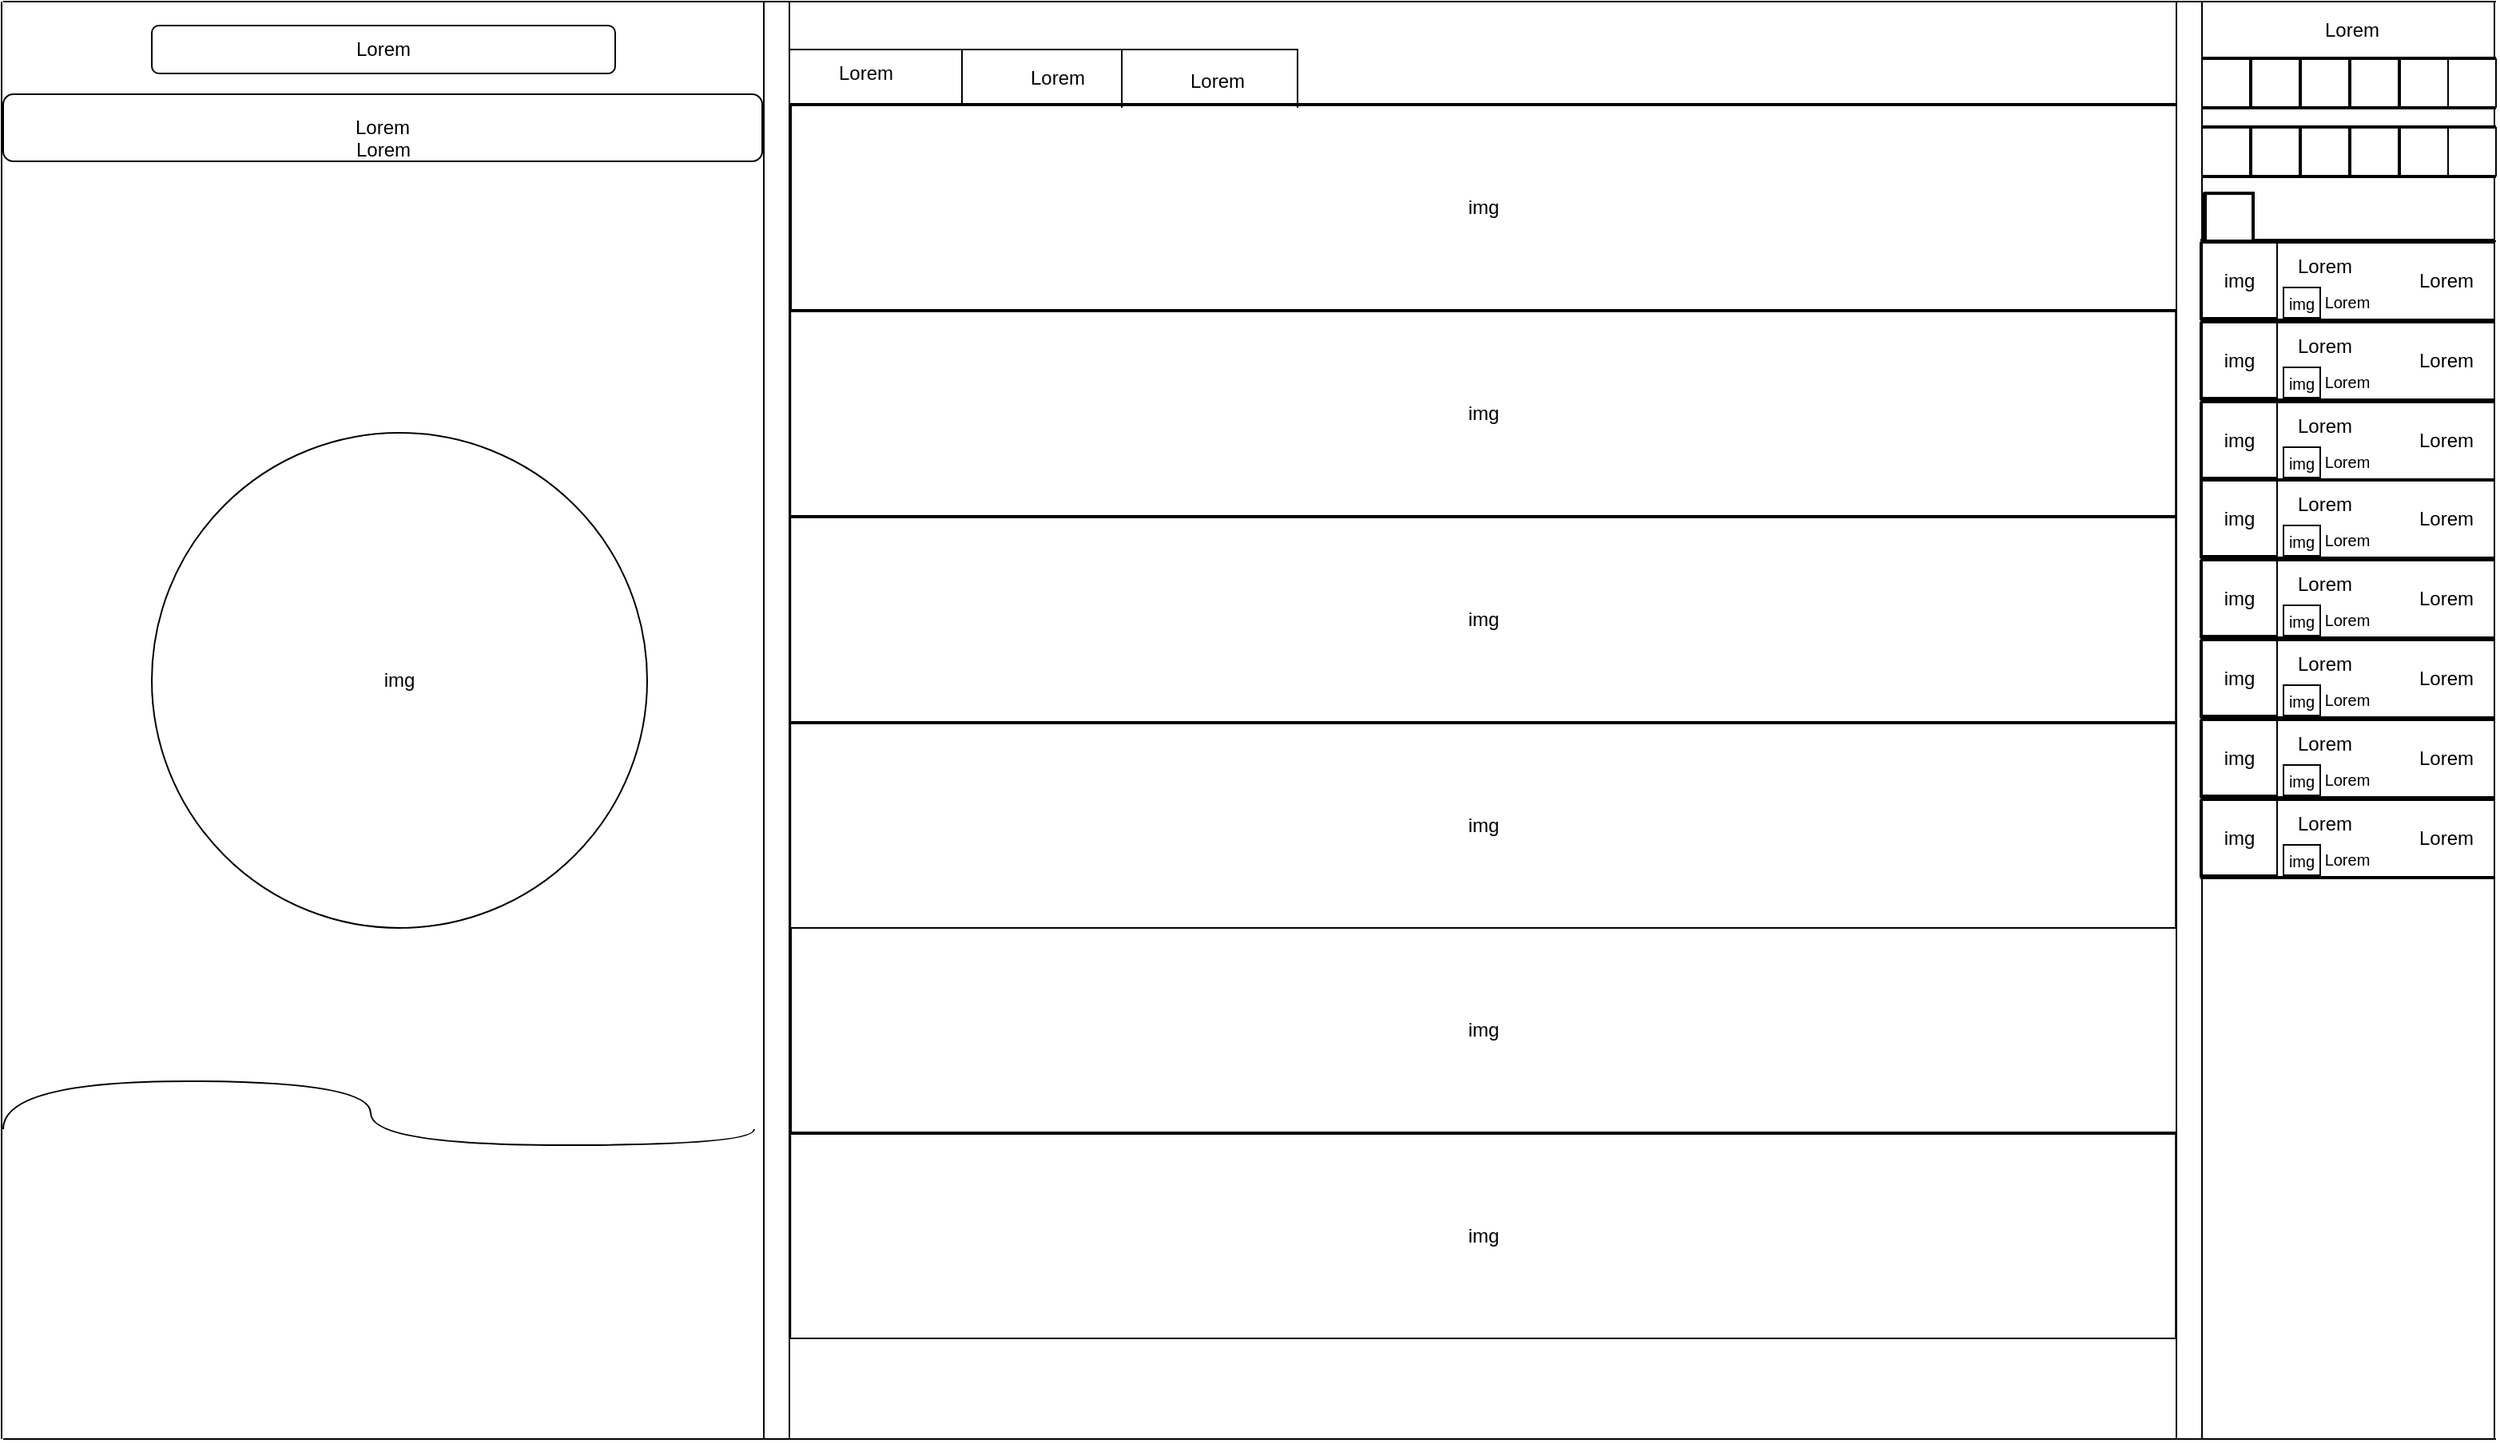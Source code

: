 <mxfile version="24.8.4">
  <diagram name="Page-1" id="nV7cG5uZQ1MvYhkrVqQo">
    <mxGraphModel dx="1042" dy="565" grid="1" gridSize="10" guides="1" tooltips="1" connect="1" arrows="1" fold="1" page="1" pageScale="1" pageWidth="1600" pageHeight="900" math="0" shadow="0">
      <root>
        <mxCell id="0" />
        <mxCell id="1" parent="0" />
        <mxCell id="z51_tEKx2tMQwIwz9-nR-1" value="" style="endArrow=none;html=1;rounded=0;" parent="1" edge="1">
          <mxGeometry width="50" height="50" relative="1" as="geometry">
            <mxPoint x="39" y="900" as="sourcePoint" />
            <mxPoint x="39" as="targetPoint" />
          </mxGeometry>
        </mxCell>
        <mxCell id="z51_tEKx2tMQwIwz9-nR-2" value="" style="endArrow=none;html=1;rounded=0;" parent="1" edge="1">
          <mxGeometry width="50" height="50" relative="1" as="geometry">
            <mxPoint x="40" as="sourcePoint" />
            <mxPoint x="1600" as="targetPoint" />
          </mxGeometry>
        </mxCell>
        <mxCell id="z51_tEKx2tMQwIwz9-nR-3" value="" style="endArrow=none;html=1;rounded=0;" parent="1" edge="1">
          <mxGeometry width="50" height="50" relative="1" as="geometry">
            <mxPoint x="40" y="900" as="sourcePoint" />
            <mxPoint x="1600" y="900" as="targetPoint" />
          </mxGeometry>
        </mxCell>
        <mxCell id="z51_tEKx2tMQwIwz9-nR-4" value="" style="endArrow=none;html=1;rounded=0;" parent="1" edge="1">
          <mxGeometry width="50" height="50" relative="1" as="geometry">
            <mxPoint x="1599" y="900" as="sourcePoint" />
            <mxPoint x="1599" as="targetPoint" />
          </mxGeometry>
        </mxCell>
        <mxCell id="z51_tEKx2tMQwIwz9-nR-8" value="" style="endArrow=none;html=1;rounded=0;" parent="1" edge="1">
          <mxGeometry width="50" height="50" relative="1" as="geometry">
            <mxPoint x="516" y="900" as="sourcePoint" />
            <mxPoint x="516" as="targetPoint" />
          </mxGeometry>
        </mxCell>
        <mxCell id="z51_tEKx2tMQwIwz9-nR-10" value="" style="endArrow=none;html=1;rounded=0;" parent="1" edge="1">
          <mxGeometry width="50" height="50" relative="1" as="geometry">
            <mxPoint x="532" y="900" as="sourcePoint" />
            <mxPoint x="532" as="targetPoint" />
          </mxGeometry>
        </mxCell>
        <mxCell id="z51_tEKx2tMQwIwz9-nR-11" value="" style="endArrow=none;html=1;rounded=0;" parent="1" edge="1">
          <mxGeometry width="50" height="50" relative="1" as="geometry">
            <mxPoint x="1416" y="37" as="sourcePoint" />
            <mxPoint x="1600" y="37" as="targetPoint" />
          </mxGeometry>
        </mxCell>
        <mxCell id="z51_tEKx2tMQwIwz9-nR-12" value="" style="endArrow=none;html=1;rounded=0;" parent="1" edge="1">
          <mxGeometry width="50" height="50" relative="1" as="geometry">
            <mxPoint x="1416" y="900" as="sourcePoint" />
            <mxPoint x="1416" as="targetPoint" />
          </mxGeometry>
        </mxCell>
        <mxCell id="z51_tEKx2tMQwIwz9-nR-13" value="" style="endArrow=none;html=1;rounded=0;" parent="1" edge="1">
          <mxGeometry width="50" height="50" relative="1" as="geometry">
            <mxPoint x="1400" y="900" as="sourcePoint" />
            <mxPoint x="1400" as="targetPoint" />
          </mxGeometry>
        </mxCell>
        <mxCell id="z51_tEKx2tMQwIwz9-nR-14" value="Lorem" style="rounded=1;whiteSpace=wrap;html=1;" parent="1" vertex="1">
          <mxGeometry x="133" y="15" width="290" height="30" as="geometry" />
        </mxCell>
        <mxCell id="z51_tEKx2tMQwIwz9-nR-15" value="&lt;div&gt;Lorem&lt;/div&gt;" style="rounded=1;whiteSpace=wrap;html=1;" parent="1" vertex="1">
          <mxGeometry x="40" y="58" width="475" height="42" as="geometry" />
        </mxCell>
        <mxCell id="z51_tEKx2tMQwIwz9-nR-17" value="Lorem" style="text;html=1;align=center;verticalAlign=middle;whiteSpace=wrap;rounded=0;" parent="1" vertex="1">
          <mxGeometry x="248" y="78" width="60" height="30" as="geometry" />
        </mxCell>
        <mxCell id="z51_tEKx2tMQwIwz9-nR-18" value="" style="endArrow=none;html=1;rounded=0;edgeStyle=orthogonalEdgeStyle;curved=1;" parent="1" edge="1">
          <mxGeometry width="50" height="50" relative="1" as="geometry">
            <mxPoint x="40" y="706" as="sourcePoint" />
            <mxPoint x="510" y="706" as="targetPoint" />
            <Array as="points">
              <mxPoint x="40" y="676" />
              <mxPoint x="270" y="676" />
              <mxPoint x="270" y="716" />
              <mxPoint x="510" y="716" />
            </Array>
          </mxGeometry>
        </mxCell>
        <mxCell id="z51_tEKx2tMQwIwz9-nR-20" value="" style="endArrow=none;html=1;rounded=0;" parent="1" edge="1">
          <mxGeometry width="50" height="50" relative="1" as="geometry">
            <mxPoint x="532" y="64" as="sourcePoint" />
            <mxPoint x="1400" y="64" as="targetPoint" />
          </mxGeometry>
        </mxCell>
        <mxCell id="z51_tEKx2tMQwIwz9-nR-22" value="img" style="ellipse;whiteSpace=wrap;html=1;aspect=fixed;" parent="1" vertex="1">
          <mxGeometry x="133" y="270" width="310" height="310" as="geometry" />
        </mxCell>
        <mxCell id="z51_tEKx2tMQwIwz9-nR-24" value="" style="endArrow=none;html=1;rounded=0;" parent="1" edge="1">
          <mxGeometry width="50" height="50" relative="1" as="geometry">
            <mxPoint x="532" y="30" as="sourcePoint" />
            <mxPoint x="640" y="30" as="targetPoint" />
          </mxGeometry>
        </mxCell>
        <mxCell id="z51_tEKx2tMQwIwz9-nR-25" value="" style="endArrow=none;html=1;rounded=0;" parent="1" edge="1">
          <mxGeometry width="50" height="50" relative="1" as="geometry">
            <mxPoint x="640" y="67" as="sourcePoint" />
            <mxPoint x="640" y="30" as="targetPoint" />
          </mxGeometry>
        </mxCell>
        <mxCell id="z51_tEKx2tMQwIwz9-nR-28" value="Lorem" style="text;html=1;align=center;verticalAlign=middle;whiteSpace=wrap;rounded=0;" parent="1" vertex="1">
          <mxGeometry x="770" y="35" width="60" height="30" as="geometry" />
        </mxCell>
        <mxCell id="z51_tEKx2tMQwIwz9-nR-29" value="Lorem" style="text;html=1;align=center;verticalAlign=middle;whiteSpace=wrap;rounded=0;" parent="1" vertex="1">
          <mxGeometry x="550" y="30" width="60" height="30" as="geometry" />
        </mxCell>
        <mxCell id="56uRjDUYUihqAm2y53DY-36" value="Lorem" style="text;html=1;align=center;verticalAlign=middle;whiteSpace=wrap;rounded=0;" parent="1" vertex="1">
          <mxGeometry x="1480" y="3" width="60" height="30" as="geometry" />
        </mxCell>
        <mxCell id="RWaJZ54p94rQK6l7ZbVJ-1" value="img" style="rounded=0;whiteSpace=wrap;html=1;" parent="1" vertex="1">
          <mxGeometry x="533" y="65" width="867" height="128" as="geometry" />
        </mxCell>
        <mxCell id="RWaJZ54p94rQK6l7ZbVJ-2" value="img" style="rounded=0;whiteSpace=wrap;html=1;" parent="1" vertex="1">
          <mxGeometry x="532.6" y="194" width="867" height="128" as="geometry" />
        </mxCell>
        <mxCell id="RWaJZ54p94rQK6l7ZbVJ-3" value="img" style="rounded=0;whiteSpace=wrap;html=1;" parent="1" vertex="1">
          <mxGeometry x="532.6" y="323" width="867" height="128" as="geometry" />
        </mxCell>
        <mxCell id="RWaJZ54p94rQK6l7ZbVJ-4" value="img" style="rounded=0;whiteSpace=wrap;html=1;" parent="1" vertex="1">
          <mxGeometry x="532.6" y="452" width="867" height="128" as="geometry" />
        </mxCell>
        <mxCell id="RWaJZ54p94rQK6l7ZbVJ-5" value="img" style="rounded=0;whiteSpace=wrap;html=1;" parent="1" vertex="1">
          <mxGeometry x="533" y="580" width="867" height="128" as="geometry" />
        </mxCell>
        <mxCell id="RWaJZ54p94rQK6l7ZbVJ-6" value="img" style="rounded=0;whiteSpace=wrap;html=1;" parent="1" vertex="1">
          <mxGeometry x="532.6" y="709" width="867" height="128" as="geometry" />
        </mxCell>
        <mxCell id="6HqGeL1BHz_Gl90MD1Bw-4" value="Lorem" style="text;html=1;align=center;verticalAlign=middle;whiteSpace=wrap;rounded=0;" parent="1" vertex="1">
          <mxGeometry x="670" y="33" width="60" height="30" as="geometry" />
        </mxCell>
        <mxCell id="6HqGeL1BHz_Gl90MD1Bw-5" value="" style="endArrow=none;html=1;rounded=0;" parent="1" edge="1">
          <mxGeometry width="50" height="50" relative="1" as="geometry">
            <mxPoint x="640" y="30" as="sourcePoint" />
            <mxPoint x="748" y="30" as="targetPoint" />
          </mxGeometry>
        </mxCell>
        <mxCell id="6HqGeL1BHz_Gl90MD1Bw-6" value="" style="endArrow=none;html=1;rounded=0;" parent="1" edge="1">
          <mxGeometry width="50" height="50" relative="1" as="geometry">
            <mxPoint x="746" y="30" as="sourcePoint" />
            <mxPoint x="850" y="30" as="targetPoint" />
          </mxGeometry>
        </mxCell>
        <mxCell id="6HqGeL1BHz_Gl90MD1Bw-8" value="" style="endArrow=none;html=1;rounded=0;" parent="1" edge="1">
          <mxGeometry width="50" height="50" relative="1" as="geometry">
            <mxPoint x="850" y="66.5" as="sourcePoint" />
            <mxPoint x="850" y="29.5" as="targetPoint" />
          </mxGeometry>
        </mxCell>
        <mxCell id="6HqGeL1BHz_Gl90MD1Bw-9" value="" style="endArrow=none;html=1;rounded=0;" parent="1" edge="1">
          <mxGeometry width="50" height="50" relative="1" as="geometry">
            <mxPoint x="740" y="66.5" as="sourcePoint" />
            <mxPoint x="740" y="30" as="targetPoint" />
          </mxGeometry>
        </mxCell>
        <mxCell id="6HqGeL1BHz_Gl90MD1Bw-275" value="" style="rounded=0;whiteSpace=wrap;html=1;" parent="1" vertex="1">
          <mxGeometry x="1417" y="120" width="30" height="30" as="geometry" />
        </mxCell>
        <mxCell id="6HqGeL1BHz_Gl90MD1Bw-277" value="" style="endArrow=none;html=1;rounded=0;strokeWidth=3;" parent="1" edge="1">
          <mxGeometry width="50" height="50" relative="1" as="geometry">
            <mxPoint x="1415" y="150" as="sourcePoint" />
            <mxPoint x="1599" y="150" as="targetPoint" />
          </mxGeometry>
        </mxCell>
        <mxCell id="6HqGeL1BHz_Gl90MD1Bw-278" value="" style="endArrow=none;html=1;rounded=0;" parent="1" edge="1">
          <mxGeometry width="50" height="50" relative="1" as="geometry">
            <mxPoint x="1416" y="150" as="sourcePoint" />
            <mxPoint x="1600" y="150" as="targetPoint" />
          </mxGeometry>
        </mxCell>
        <mxCell id="6HqGeL1BHz_Gl90MD1Bw-279" value="" style="rounded=0;whiteSpace=wrap;html=1;" parent="1" vertex="1">
          <mxGeometry x="1415" y="151" width="184" height="48" as="geometry" />
        </mxCell>
        <mxCell id="6HqGeL1BHz_Gl90MD1Bw-280" value="img" style="rounded=0;whiteSpace=wrap;html=1;" parent="1" vertex="1">
          <mxGeometry x="1416" y="151" width="47" height="47" as="geometry" />
        </mxCell>
        <mxCell id="6HqGeL1BHz_Gl90MD1Bw-281" value="Lorem" style="text;html=1;align=center;verticalAlign=middle;whiteSpace=wrap;rounded=0;" parent="1" vertex="1">
          <mxGeometry x="1463" y="151" width="60" height="30" as="geometry" />
        </mxCell>
        <mxCell id="6HqGeL1BHz_Gl90MD1Bw-282" value="&lt;font style=&quot;font-size: 10px;&quot;&gt;img&lt;/font&gt;" style="rounded=0;whiteSpace=wrap;html=1;" parent="1" vertex="1">
          <mxGeometry x="1467" y="179" width="23" height="19" as="geometry" />
        </mxCell>
        <mxCell id="6HqGeL1BHz_Gl90MD1Bw-283" value="&lt;font style=&quot;font-size: 10px;&quot;&gt;Lorem&lt;/font&gt;" style="text;html=1;align=center;verticalAlign=middle;whiteSpace=wrap;rounded=0;" parent="1" vertex="1">
          <mxGeometry x="1484" y="177" width="46" height="22" as="geometry" />
        </mxCell>
        <mxCell id="6HqGeL1BHz_Gl90MD1Bw-284" value="Lorem" style="text;html=1;align=center;verticalAlign=middle;whiteSpace=wrap;rounded=0;" parent="1" vertex="1">
          <mxGeometry x="1539" y="160" width="60" height="30" as="geometry" />
        </mxCell>
        <mxCell id="6HqGeL1BHz_Gl90MD1Bw-285" value="" style="endArrow=none;html=1;rounded=0;" parent="1" edge="1">
          <mxGeometry width="50" height="50" relative="1" as="geometry">
            <mxPoint x="1415" y="200" as="sourcePoint" />
            <mxPoint x="1599" y="200" as="targetPoint" />
          </mxGeometry>
        </mxCell>
        <mxCell id="6HqGeL1BHz_Gl90MD1Bw-286" value="" style="rounded=0;whiteSpace=wrap;html=1;" parent="1" vertex="1">
          <mxGeometry x="1415" y="201" width="184" height="48" as="geometry" />
        </mxCell>
        <mxCell id="6HqGeL1BHz_Gl90MD1Bw-287" value="img" style="rounded=0;whiteSpace=wrap;html=1;" parent="1" vertex="1">
          <mxGeometry x="1416" y="201" width="47" height="47" as="geometry" />
        </mxCell>
        <mxCell id="6HqGeL1BHz_Gl90MD1Bw-288" value="Lorem" style="text;html=1;align=center;verticalAlign=middle;whiteSpace=wrap;rounded=0;" parent="1" vertex="1">
          <mxGeometry x="1463" y="201" width="60" height="30" as="geometry" />
        </mxCell>
        <mxCell id="6HqGeL1BHz_Gl90MD1Bw-289" value="&lt;font style=&quot;font-size: 10px;&quot;&gt;img&lt;/font&gt;" style="rounded=0;whiteSpace=wrap;html=1;" parent="1" vertex="1">
          <mxGeometry x="1467" y="229" width="23" height="19" as="geometry" />
        </mxCell>
        <mxCell id="6HqGeL1BHz_Gl90MD1Bw-290" value="&lt;font style=&quot;font-size: 10px;&quot;&gt;Lorem&lt;/font&gt;" style="text;html=1;align=center;verticalAlign=middle;whiteSpace=wrap;rounded=0;" parent="1" vertex="1">
          <mxGeometry x="1484" y="227" width="46" height="22" as="geometry" />
        </mxCell>
        <mxCell id="6HqGeL1BHz_Gl90MD1Bw-291" value="Lorem" style="text;html=1;align=center;verticalAlign=middle;whiteSpace=wrap;rounded=0;" parent="1" vertex="1">
          <mxGeometry x="1539" y="210" width="60" height="30" as="geometry" />
        </mxCell>
        <mxCell id="6HqGeL1BHz_Gl90MD1Bw-292" value="" style="endArrow=none;html=1;rounded=0;" parent="1" edge="1">
          <mxGeometry width="50" height="50" relative="1" as="geometry">
            <mxPoint x="1415" y="250" as="sourcePoint" />
            <mxPoint x="1599" y="250" as="targetPoint" />
          </mxGeometry>
        </mxCell>
        <mxCell id="6HqGeL1BHz_Gl90MD1Bw-293" value="" style="rounded=0;whiteSpace=wrap;html=1;" parent="1" vertex="1">
          <mxGeometry x="1415" y="251" width="184" height="48" as="geometry" />
        </mxCell>
        <mxCell id="6HqGeL1BHz_Gl90MD1Bw-294" value="img" style="rounded=0;whiteSpace=wrap;html=1;" parent="1" vertex="1">
          <mxGeometry x="1416" y="251" width="47" height="47" as="geometry" />
        </mxCell>
        <mxCell id="6HqGeL1BHz_Gl90MD1Bw-295" value="Lorem" style="text;html=1;align=center;verticalAlign=middle;whiteSpace=wrap;rounded=0;" parent="1" vertex="1">
          <mxGeometry x="1463" y="251" width="60" height="30" as="geometry" />
        </mxCell>
        <mxCell id="6HqGeL1BHz_Gl90MD1Bw-296" value="&lt;font style=&quot;font-size: 10px;&quot;&gt;img&lt;/font&gt;" style="rounded=0;whiteSpace=wrap;html=1;" parent="1" vertex="1">
          <mxGeometry x="1467" y="279" width="23" height="19" as="geometry" />
        </mxCell>
        <mxCell id="6HqGeL1BHz_Gl90MD1Bw-297" value="&lt;font style=&quot;font-size: 10px;&quot;&gt;Lorem&lt;/font&gt;" style="text;html=1;align=center;verticalAlign=middle;whiteSpace=wrap;rounded=0;" parent="1" vertex="1">
          <mxGeometry x="1484" y="277" width="46" height="22" as="geometry" />
        </mxCell>
        <mxCell id="6HqGeL1BHz_Gl90MD1Bw-298" value="Lorem" style="text;html=1;align=center;verticalAlign=middle;whiteSpace=wrap;rounded=0;" parent="1" vertex="1">
          <mxGeometry x="1539" y="260" width="60" height="30" as="geometry" />
        </mxCell>
        <mxCell id="6HqGeL1BHz_Gl90MD1Bw-299" value="" style="endArrow=none;html=1;rounded=0;" parent="1" edge="1">
          <mxGeometry width="50" height="50" relative="1" as="geometry">
            <mxPoint x="1415" y="299" as="sourcePoint" />
            <mxPoint x="1599" y="299" as="targetPoint" />
          </mxGeometry>
        </mxCell>
        <mxCell id="6HqGeL1BHz_Gl90MD1Bw-300" value="" style="rounded=0;whiteSpace=wrap;html=1;" parent="1" vertex="1">
          <mxGeometry x="1415" y="300" width="184" height="48" as="geometry" />
        </mxCell>
        <mxCell id="6HqGeL1BHz_Gl90MD1Bw-301" value="img" style="rounded=0;whiteSpace=wrap;html=1;" parent="1" vertex="1">
          <mxGeometry x="1416" y="300" width="47" height="47" as="geometry" />
        </mxCell>
        <mxCell id="6HqGeL1BHz_Gl90MD1Bw-302" value="Lorem" style="text;html=1;align=center;verticalAlign=middle;whiteSpace=wrap;rounded=0;" parent="1" vertex="1">
          <mxGeometry x="1463" y="300" width="60" height="30" as="geometry" />
        </mxCell>
        <mxCell id="6HqGeL1BHz_Gl90MD1Bw-303" value="&lt;font style=&quot;font-size: 10px;&quot;&gt;img&lt;/font&gt;" style="rounded=0;whiteSpace=wrap;html=1;" parent="1" vertex="1">
          <mxGeometry x="1467" y="328" width="23" height="19" as="geometry" />
        </mxCell>
        <mxCell id="6HqGeL1BHz_Gl90MD1Bw-304" value="&lt;font style=&quot;font-size: 10px;&quot;&gt;Lorem&lt;/font&gt;" style="text;html=1;align=center;verticalAlign=middle;whiteSpace=wrap;rounded=0;" parent="1" vertex="1">
          <mxGeometry x="1484" y="326" width="46" height="22" as="geometry" />
        </mxCell>
        <mxCell id="6HqGeL1BHz_Gl90MD1Bw-305" value="Lorem" style="text;html=1;align=center;verticalAlign=middle;whiteSpace=wrap;rounded=0;" parent="1" vertex="1">
          <mxGeometry x="1539" y="309" width="60" height="30" as="geometry" />
        </mxCell>
        <mxCell id="6HqGeL1BHz_Gl90MD1Bw-306" value="" style="endArrow=none;html=1;rounded=0;" parent="1" edge="1">
          <mxGeometry width="50" height="50" relative="1" as="geometry">
            <mxPoint x="1415" y="349" as="sourcePoint" />
            <mxPoint x="1599" y="349" as="targetPoint" />
          </mxGeometry>
        </mxCell>
        <mxCell id="6HqGeL1BHz_Gl90MD1Bw-307" value="" style="rounded=0;whiteSpace=wrap;html=1;" parent="1" vertex="1">
          <mxGeometry x="1415" y="350" width="184" height="48" as="geometry" />
        </mxCell>
        <mxCell id="6HqGeL1BHz_Gl90MD1Bw-308" value="img" style="rounded=0;whiteSpace=wrap;html=1;" parent="1" vertex="1">
          <mxGeometry x="1416" y="350" width="47" height="47" as="geometry" />
        </mxCell>
        <mxCell id="6HqGeL1BHz_Gl90MD1Bw-309" value="Lorem" style="text;html=1;align=center;verticalAlign=middle;whiteSpace=wrap;rounded=0;" parent="1" vertex="1">
          <mxGeometry x="1463" y="350" width="60" height="30" as="geometry" />
        </mxCell>
        <mxCell id="6HqGeL1BHz_Gl90MD1Bw-310" value="&lt;font style=&quot;font-size: 10px;&quot;&gt;img&lt;/font&gt;" style="rounded=0;whiteSpace=wrap;html=1;" parent="1" vertex="1">
          <mxGeometry x="1467" y="378" width="23" height="19" as="geometry" />
        </mxCell>
        <mxCell id="6HqGeL1BHz_Gl90MD1Bw-311" value="&lt;font style=&quot;font-size: 10px;&quot;&gt;Lorem&lt;/font&gt;" style="text;html=1;align=center;verticalAlign=middle;whiteSpace=wrap;rounded=0;" parent="1" vertex="1">
          <mxGeometry x="1484" y="376" width="46" height="22" as="geometry" />
        </mxCell>
        <mxCell id="6HqGeL1BHz_Gl90MD1Bw-312" value="Lorem" style="text;html=1;align=center;verticalAlign=middle;whiteSpace=wrap;rounded=0;" parent="1" vertex="1">
          <mxGeometry x="1539" y="359" width="60" height="30" as="geometry" />
        </mxCell>
        <mxCell id="6HqGeL1BHz_Gl90MD1Bw-313" value="" style="endArrow=none;html=1;rounded=0;" parent="1" edge="1">
          <mxGeometry width="50" height="50" relative="1" as="geometry">
            <mxPoint x="1415" y="399" as="sourcePoint" />
            <mxPoint x="1599" y="399" as="targetPoint" />
          </mxGeometry>
        </mxCell>
        <mxCell id="6HqGeL1BHz_Gl90MD1Bw-314" value="" style="rounded=0;whiteSpace=wrap;html=1;" parent="1" vertex="1">
          <mxGeometry x="1415" y="400" width="184" height="48" as="geometry" />
        </mxCell>
        <mxCell id="6HqGeL1BHz_Gl90MD1Bw-315" value="img" style="rounded=0;whiteSpace=wrap;html=1;" parent="1" vertex="1">
          <mxGeometry x="1416" y="400" width="47" height="47" as="geometry" />
        </mxCell>
        <mxCell id="6HqGeL1BHz_Gl90MD1Bw-316" value="Lorem" style="text;html=1;align=center;verticalAlign=middle;whiteSpace=wrap;rounded=0;" parent="1" vertex="1">
          <mxGeometry x="1463" y="400" width="60" height="30" as="geometry" />
        </mxCell>
        <mxCell id="6HqGeL1BHz_Gl90MD1Bw-317" value="&lt;font style=&quot;font-size: 10px;&quot;&gt;img&lt;/font&gt;" style="rounded=0;whiteSpace=wrap;html=1;" parent="1" vertex="1">
          <mxGeometry x="1467" y="428" width="23" height="19" as="geometry" />
        </mxCell>
        <mxCell id="6HqGeL1BHz_Gl90MD1Bw-318" value="&lt;font style=&quot;font-size: 10px;&quot;&gt;Lorem&lt;/font&gt;" style="text;html=1;align=center;verticalAlign=middle;whiteSpace=wrap;rounded=0;" parent="1" vertex="1">
          <mxGeometry x="1484" y="426" width="46" height="22" as="geometry" />
        </mxCell>
        <mxCell id="6HqGeL1BHz_Gl90MD1Bw-319" value="Lorem" style="text;html=1;align=center;verticalAlign=middle;whiteSpace=wrap;rounded=0;" parent="1" vertex="1">
          <mxGeometry x="1539" y="409" width="60" height="30" as="geometry" />
        </mxCell>
        <mxCell id="6HqGeL1BHz_Gl90MD1Bw-320" value="" style="endArrow=none;html=1;rounded=0;" parent="1" edge="1">
          <mxGeometry width="50" height="50" relative="1" as="geometry">
            <mxPoint x="1415" y="449" as="sourcePoint" />
            <mxPoint x="1599" y="449" as="targetPoint" />
          </mxGeometry>
        </mxCell>
        <mxCell id="6HqGeL1BHz_Gl90MD1Bw-321" value="" style="rounded=0;whiteSpace=wrap;html=1;" parent="1" vertex="1">
          <mxGeometry x="1415" y="450" width="184" height="48" as="geometry" />
        </mxCell>
        <mxCell id="6HqGeL1BHz_Gl90MD1Bw-322" value="img" style="rounded=0;whiteSpace=wrap;html=1;" parent="1" vertex="1">
          <mxGeometry x="1416" y="450" width="47" height="47" as="geometry" />
        </mxCell>
        <mxCell id="6HqGeL1BHz_Gl90MD1Bw-323" value="Lorem" style="text;html=1;align=center;verticalAlign=middle;whiteSpace=wrap;rounded=0;" parent="1" vertex="1">
          <mxGeometry x="1463" y="450" width="60" height="30" as="geometry" />
        </mxCell>
        <mxCell id="6HqGeL1BHz_Gl90MD1Bw-324" value="&lt;font style=&quot;font-size: 10px;&quot;&gt;img&lt;/font&gt;" style="rounded=0;whiteSpace=wrap;html=1;" parent="1" vertex="1">
          <mxGeometry x="1467" y="478" width="23" height="19" as="geometry" />
        </mxCell>
        <mxCell id="6HqGeL1BHz_Gl90MD1Bw-325" value="&lt;font style=&quot;font-size: 10px;&quot;&gt;Lorem&lt;/font&gt;" style="text;html=1;align=center;verticalAlign=middle;whiteSpace=wrap;rounded=0;" parent="1" vertex="1">
          <mxGeometry x="1484" y="476" width="46" height="22" as="geometry" />
        </mxCell>
        <mxCell id="6HqGeL1BHz_Gl90MD1Bw-326" value="Lorem" style="text;html=1;align=center;verticalAlign=middle;whiteSpace=wrap;rounded=0;" parent="1" vertex="1">
          <mxGeometry x="1539" y="459" width="60" height="30" as="geometry" />
        </mxCell>
        <mxCell id="6HqGeL1BHz_Gl90MD1Bw-327" value="" style="endArrow=none;html=1;rounded=0;" parent="1" edge="1">
          <mxGeometry width="50" height="50" relative="1" as="geometry">
            <mxPoint x="1415" y="499" as="sourcePoint" />
            <mxPoint x="1599" y="499" as="targetPoint" />
          </mxGeometry>
        </mxCell>
        <mxCell id="6HqGeL1BHz_Gl90MD1Bw-328" value="" style="rounded=0;whiteSpace=wrap;html=1;" parent="1" vertex="1">
          <mxGeometry x="1415" y="500" width="184" height="48" as="geometry" />
        </mxCell>
        <mxCell id="6HqGeL1BHz_Gl90MD1Bw-329" value="img" style="rounded=0;whiteSpace=wrap;html=1;" parent="1" vertex="1">
          <mxGeometry x="1416" y="500" width="47" height="47" as="geometry" />
        </mxCell>
        <mxCell id="6HqGeL1BHz_Gl90MD1Bw-330" value="Lorem" style="text;html=1;align=center;verticalAlign=middle;whiteSpace=wrap;rounded=0;" parent="1" vertex="1">
          <mxGeometry x="1463" y="500" width="60" height="30" as="geometry" />
        </mxCell>
        <mxCell id="6HqGeL1BHz_Gl90MD1Bw-331" value="&lt;font style=&quot;font-size: 10px;&quot;&gt;img&lt;/font&gt;" style="rounded=0;whiteSpace=wrap;html=1;" parent="1" vertex="1">
          <mxGeometry x="1467" y="528" width="23" height="19" as="geometry" />
        </mxCell>
        <mxCell id="6HqGeL1BHz_Gl90MD1Bw-332" value="&lt;font style=&quot;font-size: 10px;&quot;&gt;Lorem&lt;/font&gt;" style="text;html=1;align=center;verticalAlign=middle;whiteSpace=wrap;rounded=0;" parent="1" vertex="1">
          <mxGeometry x="1484" y="526" width="46" height="22" as="geometry" />
        </mxCell>
        <mxCell id="6HqGeL1BHz_Gl90MD1Bw-333" value="Lorem" style="text;html=1;align=center;verticalAlign=middle;whiteSpace=wrap;rounded=0;" parent="1" vertex="1">
          <mxGeometry x="1539" y="509" width="60" height="30" as="geometry" />
        </mxCell>
        <mxCell id="6HqGeL1BHz_Gl90MD1Bw-334" value="" style="endArrow=none;html=1;rounded=0;" parent="1" edge="1">
          <mxGeometry width="50" height="50" relative="1" as="geometry">
            <mxPoint x="1415" y="549" as="sourcePoint" />
            <mxPoint x="1599" y="549" as="targetPoint" />
          </mxGeometry>
        </mxCell>
        <mxCell id="6HqGeL1BHz_Gl90MD1Bw-336" value="" style="rounded=0;whiteSpace=wrap;html=1;strokeWidth=2;" parent="1" vertex="1">
          <mxGeometry x="1418" y="120" width="30" height="30" as="geometry" />
        </mxCell>
        <mxCell id="6HqGeL1BHz_Gl90MD1Bw-350" value="" style="endArrow=none;html=1;rounded=0;" parent="1" edge="1">
          <mxGeometry width="50" height="50" relative="1" as="geometry">
            <mxPoint x="1416" y="35" as="sourcePoint" />
            <mxPoint x="1600" y="35" as="targetPoint" />
          </mxGeometry>
        </mxCell>
        <mxCell id="6HqGeL1BHz_Gl90MD1Bw-351" value="" style="endArrow=none;html=1;rounded=0;" parent="1" edge="1">
          <mxGeometry width="50" height="50" relative="1" as="geometry">
            <mxPoint x="1416" y="67" as="sourcePoint" />
            <mxPoint x="1600" y="67" as="targetPoint" />
          </mxGeometry>
        </mxCell>
        <mxCell id="6HqGeL1BHz_Gl90MD1Bw-352" value="" style="rounded=0;whiteSpace=wrap;html=1;" parent="1" vertex="1">
          <mxGeometry x="1416" y="36" width="30" height="30" as="geometry" />
        </mxCell>
        <mxCell id="6HqGeL1BHz_Gl90MD1Bw-353" value="" style="rounded=0;whiteSpace=wrap;html=1;" parent="1" vertex="1">
          <mxGeometry x="1447" y="36" width="30" height="30" as="geometry" />
        </mxCell>
        <mxCell id="6HqGeL1BHz_Gl90MD1Bw-354" value="" style="rounded=0;whiteSpace=wrap;html=1;" parent="1" vertex="1">
          <mxGeometry x="1478" y="36" width="30" height="30" as="geometry" />
        </mxCell>
        <mxCell id="6HqGeL1BHz_Gl90MD1Bw-355" value="" style="rounded=0;whiteSpace=wrap;html=1;" parent="1" vertex="1">
          <mxGeometry x="1509" y="36" width="30" height="30" as="geometry" />
        </mxCell>
        <mxCell id="6HqGeL1BHz_Gl90MD1Bw-356" value="" style="rounded=0;whiteSpace=wrap;html=1;" parent="1" vertex="1">
          <mxGeometry x="1540" y="36" width="30" height="30" as="geometry" />
        </mxCell>
        <mxCell id="6HqGeL1BHz_Gl90MD1Bw-357" value="" style="rounded=0;whiteSpace=wrap;html=1;" parent="1" vertex="1">
          <mxGeometry x="1570" y="36" width="30" height="30" as="geometry" />
        </mxCell>
        <mxCell id="6HqGeL1BHz_Gl90MD1Bw-388" value="" style="endArrow=none;html=1;rounded=0;" parent="1" edge="1">
          <mxGeometry width="50" height="50" relative="1" as="geometry">
            <mxPoint x="1416" y="78" as="sourcePoint" />
            <mxPoint x="1600" y="78" as="targetPoint" />
          </mxGeometry>
        </mxCell>
        <mxCell id="6HqGeL1BHz_Gl90MD1Bw-389" value="" style="endArrow=none;html=1;rounded=0;" parent="1" edge="1">
          <mxGeometry width="50" height="50" relative="1" as="geometry">
            <mxPoint x="1416" y="110" as="sourcePoint" />
            <mxPoint x="1600" y="110" as="targetPoint" />
          </mxGeometry>
        </mxCell>
        <mxCell id="6HqGeL1BHz_Gl90MD1Bw-390" value="" style="rounded=0;whiteSpace=wrap;html=1;" parent="1" vertex="1">
          <mxGeometry x="1416" y="79" width="30" height="30" as="geometry" />
        </mxCell>
        <mxCell id="6HqGeL1BHz_Gl90MD1Bw-391" value="" style="rounded=0;whiteSpace=wrap;html=1;" parent="1" vertex="1">
          <mxGeometry x="1447" y="79" width="30" height="30" as="geometry" />
        </mxCell>
        <mxCell id="6HqGeL1BHz_Gl90MD1Bw-392" value="" style="rounded=0;whiteSpace=wrap;html=1;" parent="1" vertex="1">
          <mxGeometry x="1478" y="79" width="30" height="30" as="geometry" />
        </mxCell>
        <mxCell id="6HqGeL1BHz_Gl90MD1Bw-393" value="" style="rounded=0;whiteSpace=wrap;html=1;" parent="1" vertex="1">
          <mxGeometry x="1509" y="79" width="30" height="30" as="geometry" />
        </mxCell>
        <mxCell id="6HqGeL1BHz_Gl90MD1Bw-394" value="" style="rounded=0;whiteSpace=wrap;html=1;" parent="1" vertex="1">
          <mxGeometry x="1540" y="79" width="30" height="30" as="geometry" />
        </mxCell>
        <mxCell id="6HqGeL1BHz_Gl90MD1Bw-395" value="" style="rounded=0;whiteSpace=wrap;html=1;" parent="1" vertex="1">
          <mxGeometry x="1570" y="79" width="30" height="30" as="geometry" />
        </mxCell>
      </root>
    </mxGraphModel>
  </diagram>
</mxfile>

